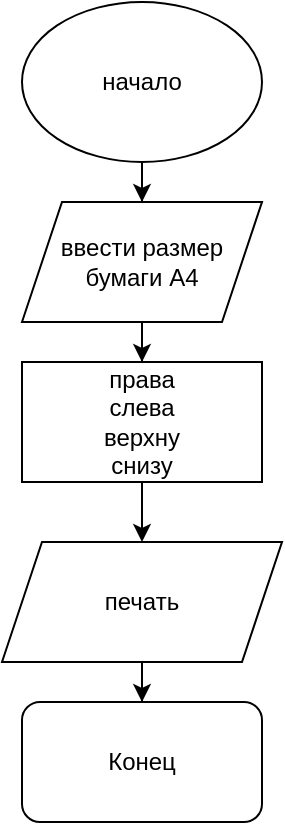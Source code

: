<mxfile version="13.9.2" type="github">
  <diagram id="UvQFlAV5khQpfms863Uk" name="Page-1">
    <mxGraphModel dx="868" dy="545" grid="1" gridSize="10" guides="1" tooltips="1" connect="1" arrows="1" fold="1" page="1" pageScale="1" pageWidth="850" pageHeight="1100" math="0" shadow="0">
      <root>
        <mxCell id="0" />
        <mxCell id="1" parent="0" />
        <mxCell id="m2xL-EGcUH2UR2rWskEr-3" value="" style="edgeStyle=orthogonalEdgeStyle;rounded=0;orthogonalLoop=1;jettySize=auto;html=1;" edge="1" parent="1" source="m2xL-EGcUH2UR2rWskEr-1" target="m2xL-EGcUH2UR2rWskEr-2">
          <mxGeometry relative="1" as="geometry" />
        </mxCell>
        <mxCell id="m2xL-EGcUH2UR2rWskEr-1" value="начало" style="ellipse;whiteSpace=wrap;html=1;" vertex="1" parent="1">
          <mxGeometry x="320" y="50" width="120" height="80" as="geometry" />
        </mxCell>
        <mxCell id="m2xL-EGcUH2UR2rWskEr-5" value="" style="edgeStyle=orthogonalEdgeStyle;rounded=0;orthogonalLoop=1;jettySize=auto;html=1;" edge="1" parent="1" source="m2xL-EGcUH2UR2rWskEr-2" target="m2xL-EGcUH2UR2rWskEr-4">
          <mxGeometry relative="1" as="geometry" />
        </mxCell>
        <mxCell id="m2xL-EGcUH2UR2rWskEr-2" value="ввести&amp;nbsp;размер бумаги A4" style="shape=parallelogram;perimeter=parallelogramPerimeter;whiteSpace=wrap;html=1;fixedSize=1;" vertex="1" parent="1">
          <mxGeometry x="320" y="150" width="120" height="60" as="geometry" />
        </mxCell>
        <mxCell id="m2xL-EGcUH2UR2rWskEr-7" value="" style="edgeStyle=orthogonalEdgeStyle;rounded=0;orthogonalLoop=1;jettySize=auto;html=1;" edge="1" parent="1" source="m2xL-EGcUH2UR2rWskEr-4" target="m2xL-EGcUH2UR2rWskEr-6">
          <mxGeometry relative="1" as="geometry" />
        </mxCell>
        <mxCell id="m2xL-EGcUH2UR2rWskEr-4" value="права&lt;br&gt;слева&lt;br&gt;верхну&lt;br&gt;снизу" style="whiteSpace=wrap;html=1;" vertex="1" parent="1">
          <mxGeometry x="320" y="230" width="120" height="60" as="geometry" />
        </mxCell>
        <mxCell id="m2xL-EGcUH2UR2rWskEr-9" value="" style="edgeStyle=orthogonalEdgeStyle;rounded=0;orthogonalLoop=1;jettySize=auto;html=1;" edge="1" parent="1" source="m2xL-EGcUH2UR2rWskEr-6" target="m2xL-EGcUH2UR2rWskEr-8">
          <mxGeometry relative="1" as="geometry" />
        </mxCell>
        <mxCell id="m2xL-EGcUH2UR2rWskEr-6" value="печать" style="shape=parallelogram;perimeter=parallelogramPerimeter;whiteSpace=wrap;html=1;fixedSize=1;" vertex="1" parent="1">
          <mxGeometry x="310" y="320" width="140" height="60" as="geometry" />
        </mxCell>
        <mxCell id="m2xL-EGcUH2UR2rWskEr-8" value="Конец" style="rounded=1;whiteSpace=wrap;html=1;" vertex="1" parent="1">
          <mxGeometry x="320" y="400" width="120" height="60" as="geometry" />
        </mxCell>
      </root>
    </mxGraphModel>
  </diagram>
</mxfile>
